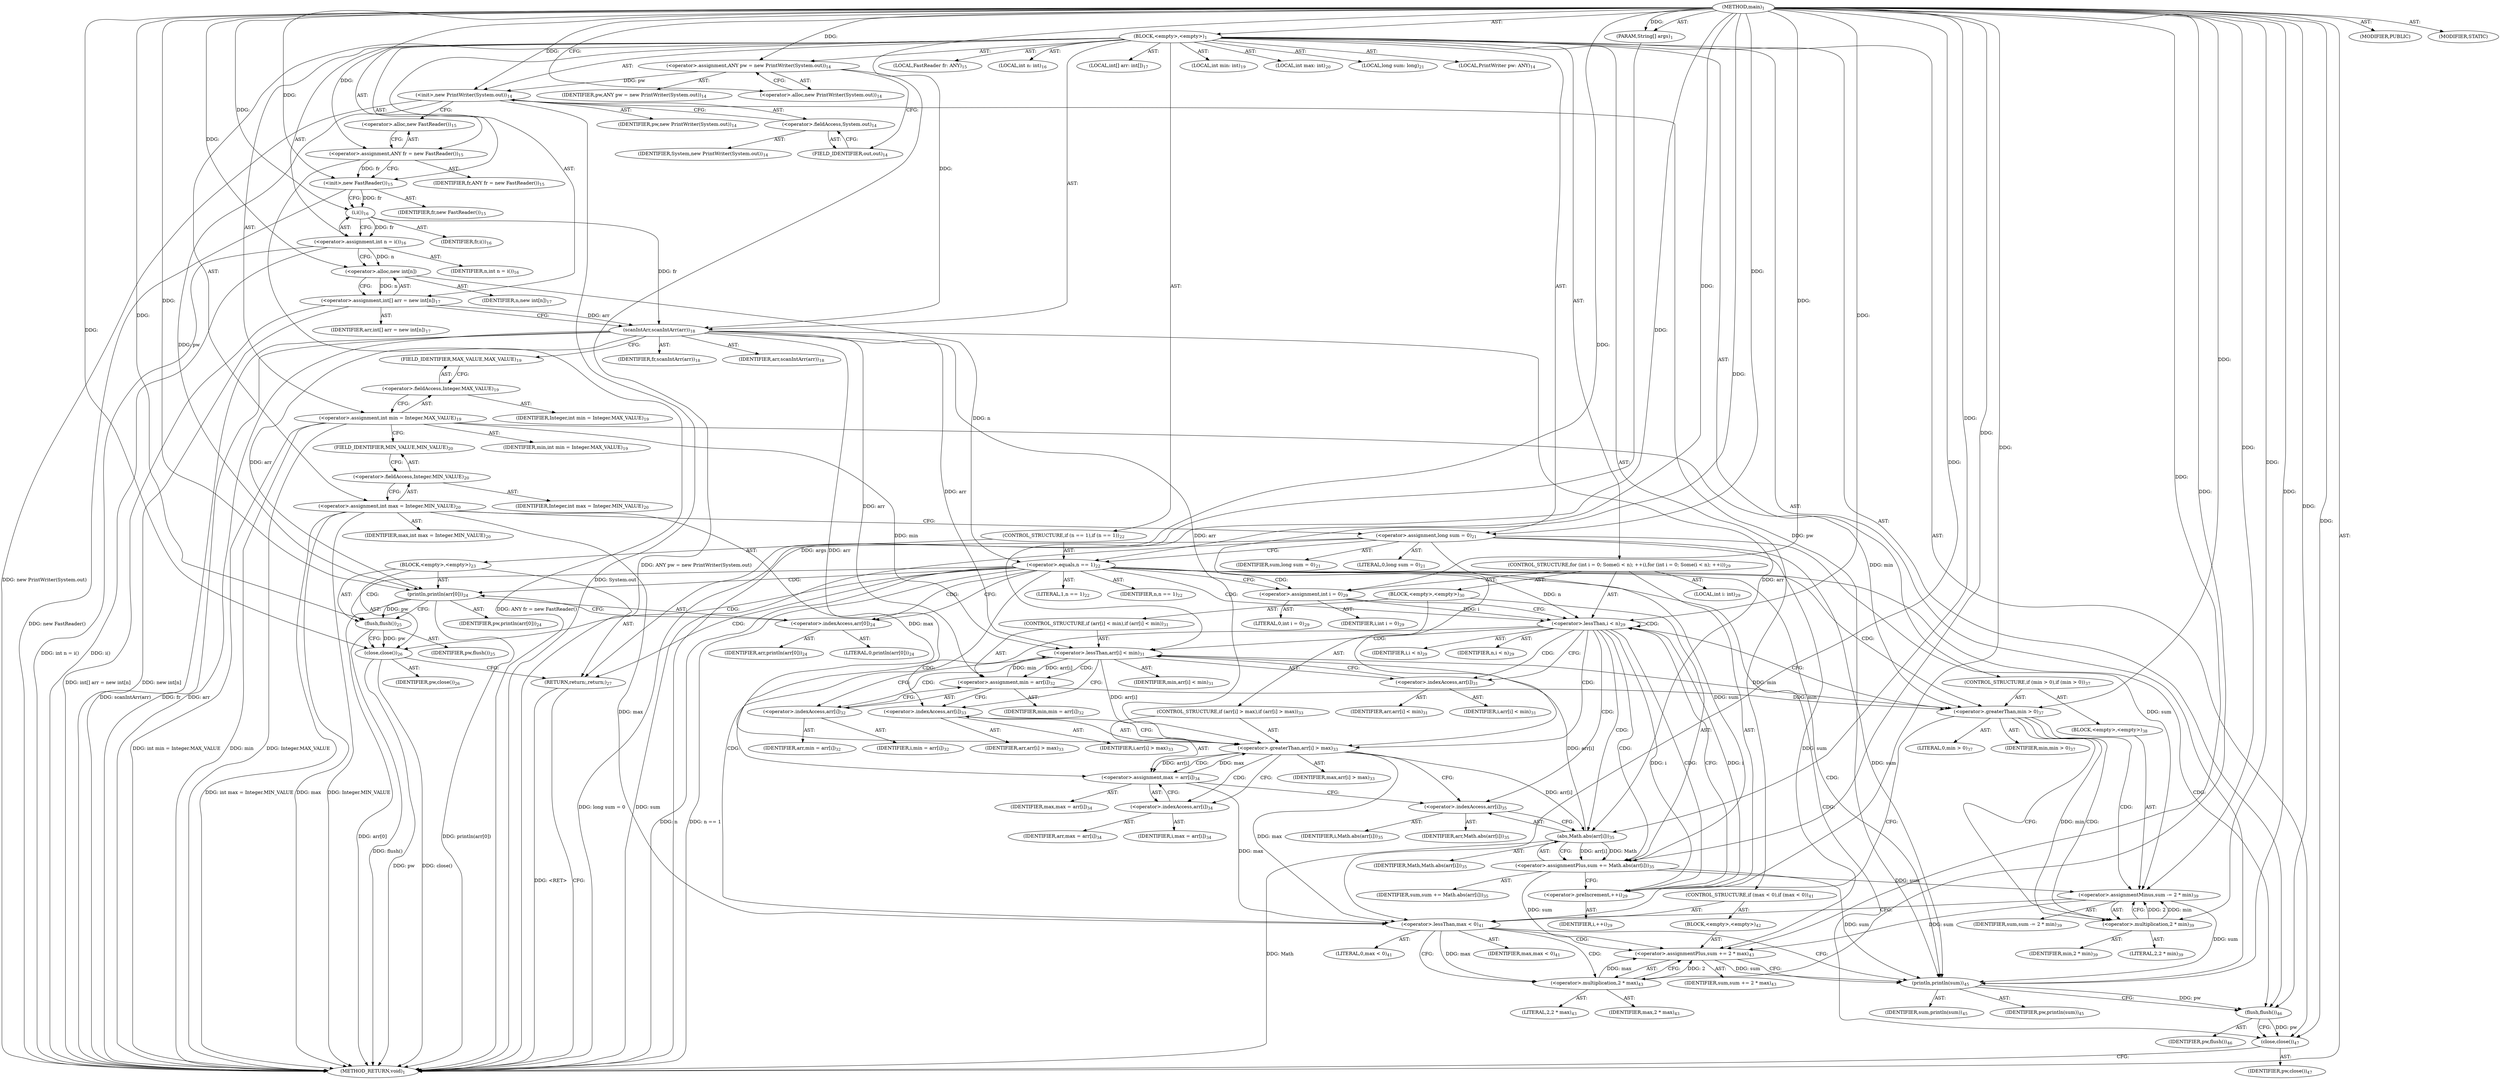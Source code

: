 digraph "main" {  
"21" [label = <(METHOD,main)<SUB>1</SUB>> ]
"22" [label = <(PARAM,String[] args)<SUB>1</SUB>> ]
"23" [label = <(BLOCK,&lt;empty&gt;,&lt;empty&gt;)<SUB>1</SUB>> ]
"4" [label = <(LOCAL,PrintWriter pw: ANY)<SUB>14</SUB>> ]
"24" [label = <(&lt;operator&gt;.assignment,ANY pw = new PrintWriter(System.out))<SUB>14</SUB>> ]
"25" [label = <(IDENTIFIER,pw,ANY pw = new PrintWriter(System.out))<SUB>14</SUB>> ]
"26" [label = <(&lt;operator&gt;.alloc,new PrintWriter(System.out))<SUB>14</SUB>> ]
"27" [label = <(&lt;init&gt;,new PrintWriter(System.out))<SUB>14</SUB>> ]
"3" [label = <(IDENTIFIER,pw,new PrintWriter(System.out))<SUB>14</SUB>> ]
"28" [label = <(&lt;operator&gt;.fieldAccess,System.out)<SUB>14</SUB>> ]
"29" [label = <(IDENTIFIER,System,new PrintWriter(System.out))<SUB>14</SUB>> ]
"30" [label = <(FIELD_IDENTIFIER,out,out)<SUB>14</SUB>> ]
"6" [label = <(LOCAL,FastReader fr: ANY)<SUB>15</SUB>> ]
"31" [label = <(&lt;operator&gt;.assignment,ANY fr = new FastReader())<SUB>15</SUB>> ]
"32" [label = <(IDENTIFIER,fr,ANY fr = new FastReader())<SUB>15</SUB>> ]
"33" [label = <(&lt;operator&gt;.alloc,new FastReader())<SUB>15</SUB>> ]
"34" [label = <(&lt;init&gt;,new FastReader())<SUB>15</SUB>> ]
"5" [label = <(IDENTIFIER,fr,new FastReader())<SUB>15</SUB>> ]
"35" [label = <(LOCAL,int n: int)<SUB>16</SUB>> ]
"36" [label = <(&lt;operator&gt;.assignment,int n = i())<SUB>16</SUB>> ]
"37" [label = <(IDENTIFIER,n,int n = i())<SUB>16</SUB>> ]
"38" [label = <(i,i())<SUB>16</SUB>> ]
"39" [label = <(IDENTIFIER,fr,i())<SUB>16</SUB>> ]
"40" [label = <(LOCAL,int[] arr: int[])<SUB>17</SUB>> ]
"41" [label = <(&lt;operator&gt;.assignment,int[] arr = new int[n])<SUB>17</SUB>> ]
"42" [label = <(IDENTIFIER,arr,int[] arr = new int[n])<SUB>17</SUB>> ]
"43" [label = <(&lt;operator&gt;.alloc,new int[n])> ]
"44" [label = <(IDENTIFIER,n,new int[n])<SUB>17</SUB>> ]
"45" [label = <(scanIntArr,scanIntArr(arr))<SUB>18</SUB>> ]
"46" [label = <(IDENTIFIER,fr,scanIntArr(arr))<SUB>18</SUB>> ]
"47" [label = <(IDENTIFIER,arr,scanIntArr(arr))<SUB>18</SUB>> ]
"48" [label = <(LOCAL,int min: int)<SUB>19</SUB>> ]
"49" [label = <(&lt;operator&gt;.assignment,int min = Integer.MAX_VALUE)<SUB>19</SUB>> ]
"50" [label = <(IDENTIFIER,min,int min = Integer.MAX_VALUE)<SUB>19</SUB>> ]
"51" [label = <(&lt;operator&gt;.fieldAccess,Integer.MAX_VALUE)<SUB>19</SUB>> ]
"52" [label = <(IDENTIFIER,Integer,int min = Integer.MAX_VALUE)<SUB>19</SUB>> ]
"53" [label = <(FIELD_IDENTIFIER,MAX_VALUE,MAX_VALUE)<SUB>19</SUB>> ]
"54" [label = <(LOCAL,int max: int)<SUB>20</SUB>> ]
"55" [label = <(&lt;operator&gt;.assignment,int max = Integer.MIN_VALUE)<SUB>20</SUB>> ]
"56" [label = <(IDENTIFIER,max,int max = Integer.MIN_VALUE)<SUB>20</SUB>> ]
"57" [label = <(&lt;operator&gt;.fieldAccess,Integer.MIN_VALUE)<SUB>20</SUB>> ]
"58" [label = <(IDENTIFIER,Integer,int max = Integer.MIN_VALUE)<SUB>20</SUB>> ]
"59" [label = <(FIELD_IDENTIFIER,MIN_VALUE,MIN_VALUE)<SUB>20</SUB>> ]
"60" [label = <(LOCAL,long sum: long)<SUB>21</SUB>> ]
"61" [label = <(&lt;operator&gt;.assignment,long sum = 0)<SUB>21</SUB>> ]
"62" [label = <(IDENTIFIER,sum,long sum = 0)<SUB>21</SUB>> ]
"63" [label = <(LITERAL,0,long sum = 0)<SUB>21</SUB>> ]
"64" [label = <(CONTROL_STRUCTURE,if (n == 1),if (n == 1))<SUB>22</SUB>> ]
"65" [label = <(&lt;operator&gt;.equals,n == 1)<SUB>22</SUB>> ]
"66" [label = <(IDENTIFIER,n,n == 1)<SUB>22</SUB>> ]
"67" [label = <(LITERAL,1,n == 1)<SUB>22</SUB>> ]
"68" [label = <(BLOCK,&lt;empty&gt;,&lt;empty&gt;)<SUB>23</SUB>> ]
"69" [label = <(println,println(arr[0]))<SUB>24</SUB>> ]
"70" [label = <(IDENTIFIER,pw,println(arr[0]))<SUB>24</SUB>> ]
"71" [label = <(&lt;operator&gt;.indexAccess,arr[0])<SUB>24</SUB>> ]
"72" [label = <(IDENTIFIER,arr,println(arr[0]))<SUB>24</SUB>> ]
"73" [label = <(LITERAL,0,println(arr[0]))<SUB>24</SUB>> ]
"74" [label = <(flush,flush())<SUB>25</SUB>> ]
"75" [label = <(IDENTIFIER,pw,flush())<SUB>25</SUB>> ]
"76" [label = <(close,close())<SUB>26</SUB>> ]
"77" [label = <(IDENTIFIER,pw,close())<SUB>26</SUB>> ]
"78" [label = <(RETURN,return;,return;)<SUB>27</SUB>> ]
"79" [label = <(CONTROL_STRUCTURE,for (int i = 0; Some(i &lt; n); ++i),for (int i = 0; Some(i &lt; n); ++i))<SUB>29</SUB>> ]
"80" [label = <(LOCAL,int i: int)<SUB>29</SUB>> ]
"81" [label = <(&lt;operator&gt;.assignment,int i = 0)<SUB>29</SUB>> ]
"82" [label = <(IDENTIFIER,i,int i = 0)<SUB>29</SUB>> ]
"83" [label = <(LITERAL,0,int i = 0)<SUB>29</SUB>> ]
"84" [label = <(&lt;operator&gt;.lessThan,i &lt; n)<SUB>29</SUB>> ]
"85" [label = <(IDENTIFIER,i,i &lt; n)<SUB>29</SUB>> ]
"86" [label = <(IDENTIFIER,n,i &lt; n)<SUB>29</SUB>> ]
"87" [label = <(&lt;operator&gt;.preIncrement,++i)<SUB>29</SUB>> ]
"88" [label = <(IDENTIFIER,i,++i)<SUB>29</SUB>> ]
"89" [label = <(BLOCK,&lt;empty&gt;,&lt;empty&gt;)<SUB>30</SUB>> ]
"90" [label = <(CONTROL_STRUCTURE,if (arr[i] &lt; min),if (arr[i] &lt; min))<SUB>31</SUB>> ]
"91" [label = <(&lt;operator&gt;.lessThan,arr[i] &lt; min)<SUB>31</SUB>> ]
"92" [label = <(&lt;operator&gt;.indexAccess,arr[i])<SUB>31</SUB>> ]
"93" [label = <(IDENTIFIER,arr,arr[i] &lt; min)<SUB>31</SUB>> ]
"94" [label = <(IDENTIFIER,i,arr[i] &lt; min)<SUB>31</SUB>> ]
"95" [label = <(IDENTIFIER,min,arr[i] &lt; min)<SUB>31</SUB>> ]
"96" [label = <(&lt;operator&gt;.assignment,min = arr[i])<SUB>32</SUB>> ]
"97" [label = <(IDENTIFIER,min,min = arr[i])<SUB>32</SUB>> ]
"98" [label = <(&lt;operator&gt;.indexAccess,arr[i])<SUB>32</SUB>> ]
"99" [label = <(IDENTIFIER,arr,min = arr[i])<SUB>32</SUB>> ]
"100" [label = <(IDENTIFIER,i,min = arr[i])<SUB>32</SUB>> ]
"101" [label = <(CONTROL_STRUCTURE,if (arr[i] &gt; max),if (arr[i] &gt; max))<SUB>33</SUB>> ]
"102" [label = <(&lt;operator&gt;.greaterThan,arr[i] &gt; max)<SUB>33</SUB>> ]
"103" [label = <(&lt;operator&gt;.indexAccess,arr[i])<SUB>33</SUB>> ]
"104" [label = <(IDENTIFIER,arr,arr[i] &gt; max)<SUB>33</SUB>> ]
"105" [label = <(IDENTIFIER,i,arr[i] &gt; max)<SUB>33</SUB>> ]
"106" [label = <(IDENTIFIER,max,arr[i] &gt; max)<SUB>33</SUB>> ]
"107" [label = <(&lt;operator&gt;.assignment,max = arr[i])<SUB>34</SUB>> ]
"108" [label = <(IDENTIFIER,max,max = arr[i])<SUB>34</SUB>> ]
"109" [label = <(&lt;operator&gt;.indexAccess,arr[i])<SUB>34</SUB>> ]
"110" [label = <(IDENTIFIER,arr,max = arr[i])<SUB>34</SUB>> ]
"111" [label = <(IDENTIFIER,i,max = arr[i])<SUB>34</SUB>> ]
"112" [label = <(&lt;operator&gt;.assignmentPlus,sum += Math.abs(arr[i]))<SUB>35</SUB>> ]
"113" [label = <(IDENTIFIER,sum,sum += Math.abs(arr[i]))<SUB>35</SUB>> ]
"114" [label = <(abs,Math.abs(arr[i]))<SUB>35</SUB>> ]
"115" [label = <(IDENTIFIER,Math,Math.abs(arr[i]))<SUB>35</SUB>> ]
"116" [label = <(&lt;operator&gt;.indexAccess,arr[i])<SUB>35</SUB>> ]
"117" [label = <(IDENTIFIER,arr,Math.abs(arr[i]))<SUB>35</SUB>> ]
"118" [label = <(IDENTIFIER,i,Math.abs(arr[i]))<SUB>35</SUB>> ]
"119" [label = <(CONTROL_STRUCTURE,if (min &gt; 0),if (min &gt; 0))<SUB>37</SUB>> ]
"120" [label = <(&lt;operator&gt;.greaterThan,min &gt; 0)<SUB>37</SUB>> ]
"121" [label = <(IDENTIFIER,min,min &gt; 0)<SUB>37</SUB>> ]
"122" [label = <(LITERAL,0,min &gt; 0)<SUB>37</SUB>> ]
"123" [label = <(BLOCK,&lt;empty&gt;,&lt;empty&gt;)<SUB>38</SUB>> ]
"124" [label = <(&lt;operator&gt;.assignmentMinus,sum -= 2 * min)<SUB>39</SUB>> ]
"125" [label = <(IDENTIFIER,sum,sum -= 2 * min)<SUB>39</SUB>> ]
"126" [label = <(&lt;operator&gt;.multiplication,2 * min)<SUB>39</SUB>> ]
"127" [label = <(LITERAL,2,2 * min)<SUB>39</SUB>> ]
"128" [label = <(IDENTIFIER,min,2 * min)<SUB>39</SUB>> ]
"129" [label = <(CONTROL_STRUCTURE,if (max &lt; 0),if (max &lt; 0))<SUB>41</SUB>> ]
"130" [label = <(&lt;operator&gt;.lessThan,max &lt; 0)<SUB>41</SUB>> ]
"131" [label = <(IDENTIFIER,max,max &lt; 0)<SUB>41</SUB>> ]
"132" [label = <(LITERAL,0,max &lt; 0)<SUB>41</SUB>> ]
"133" [label = <(BLOCK,&lt;empty&gt;,&lt;empty&gt;)<SUB>42</SUB>> ]
"134" [label = <(&lt;operator&gt;.assignmentPlus,sum += 2 * max)<SUB>43</SUB>> ]
"135" [label = <(IDENTIFIER,sum,sum += 2 * max)<SUB>43</SUB>> ]
"136" [label = <(&lt;operator&gt;.multiplication,2 * max)<SUB>43</SUB>> ]
"137" [label = <(LITERAL,2,2 * max)<SUB>43</SUB>> ]
"138" [label = <(IDENTIFIER,max,2 * max)<SUB>43</SUB>> ]
"139" [label = <(println,println(sum))<SUB>45</SUB>> ]
"140" [label = <(IDENTIFIER,pw,println(sum))<SUB>45</SUB>> ]
"141" [label = <(IDENTIFIER,sum,println(sum))<SUB>45</SUB>> ]
"142" [label = <(flush,flush())<SUB>46</SUB>> ]
"143" [label = <(IDENTIFIER,pw,flush())<SUB>46</SUB>> ]
"144" [label = <(close,close())<SUB>47</SUB>> ]
"145" [label = <(IDENTIFIER,pw,close())<SUB>47</SUB>> ]
"146" [label = <(MODIFIER,PUBLIC)> ]
"147" [label = <(MODIFIER,STATIC)> ]
"148" [label = <(METHOD_RETURN,void)<SUB>1</SUB>> ]
  "21" -> "22"  [ label = "AST: "] 
  "21" -> "23"  [ label = "AST: "] 
  "21" -> "146"  [ label = "AST: "] 
  "21" -> "147"  [ label = "AST: "] 
  "21" -> "148"  [ label = "AST: "] 
  "23" -> "4"  [ label = "AST: "] 
  "23" -> "24"  [ label = "AST: "] 
  "23" -> "27"  [ label = "AST: "] 
  "23" -> "6"  [ label = "AST: "] 
  "23" -> "31"  [ label = "AST: "] 
  "23" -> "34"  [ label = "AST: "] 
  "23" -> "35"  [ label = "AST: "] 
  "23" -> "36"  [ label = "AST: "] 
  "23" -> "40"  [ label = "AST: "] 
  "23" -> "41"  [ label = "AST: "] 
  "23" -> "45"  [ label = "AST: "] 
  "23" -> "48"  [ label = "AST: "] 
  "23" -> "49"  [ label = "AST: "] 
  "23" -> "54"  [ label = "AST: "] 
  "23" -> "55"  [ label = "AST: "] 
  "23" -> "60"  [ label = "AST: "] 
  "23" -> "61"  [ label = "AST: "] 
  "23" -> "64"  [ label = "AST: "] 
  "23" -> "79"  [ label = "AST: "] 
  "23" -> "119"  [ label = "AST: "] 
  "23" -> "129"  [ label = "AST: "] 
  "23" -> "139"  [ label = "AST: "] 
  "23" -> "142"  [ label = "AST: "] 
  "23" -> "144"  [ label = "AST: "] 
  "24" -> "25"  [ label = "AST: "] 
  "24" -> "26"  [ label = "AST: "] 
  "27" -> "3"  [ label = "AST: "] 
  "27" -> "28"  [ label = "AST: "] 
  "28" -> "29"  [ label = "AST: "] 
  "28" -> "30"  [ label = "AST: "] 
  "31" -> "32"  [ label = "AST: "] 
  "31" -> "33"  [ label = "AST: "] 
  "34" -> "5"  [ label = "AST: "] 
  "36" -> "37"  [ label = "AST: "] 
  "36" -> "38"  [ label = "AST: "] 
  "38" -> "39"  [ label = "AST: "] 
  "41" -> "42"  [ label = "AST: "] 
  "41" -> "43"  [ label = "AST: "] 
  "43" -> "44"  [ label = "AST: "] 
  "45" -> "46"  [ label = "AST: "] 
  "45" -> "47"  [ label = "AST: "] 
  "49" -> "50"  [ label = "AST: "] 
  "49" -> "51"  [ label = "AST: "] 
  "51" -> "52"  [ label = "AST: "] 
  "51" -> "53"  [ label = "AST: "] 
  "55" -> "56"  [ label = "AST: "] 
  "55" -> "57"  [ label = "AST: "] 
  "57" -> "58"  [ label = "AST: "] 
  "57" -> "59"  [ label = "AST: "] 
  "61" -> "62"  [ label = "AST: "] 
  "61" -> "63"  [ label = "AST: "] 
  "64" -> "65"  [ label = "AST: "] 
  "64" -> "68"  [ label = "AST: "] 
  "65" -> "66"  [ label = "AST: "] 
  "65" -> "67"  [ label = "AST: "] 
  "68" -> "69"  [ label = "AST: "] 
  "68" -> "74"  [ label = "AST: "] 
  "68" -> "76"  [ label = "AST: "] 
  "68" -> "78"  [ label = "AST: "] 
  "69" -> "70"  [ label = "AST: "] 
  "69" -> "71"  [ label = "AST: "] 
  "71" -> "72"  [ label = "AST: "] 
  "71" -> "73"  [ label = "AST: "] 
  "74" -> "75"  [ label = "AST: "] 
  "76" -> "77"  [ label = "AST: "] 
  "79" -> "80"  [ label = "AST: "] 
  "79" -> "81"  [ label = "AST: "] 
  "79" -> "84"  [ label = "AST: "] 
  "79" -> "87"  [ label = "AST: "] 
  "79" -> "89"  [ label = "AST: "] 
  "81" -> "82"  [ label = "AST: "] 
  "81" -> "83"  [ label = "AST: "] 
  "84" -> "85"  [ label = "AST: "] 
  "84" -> "86"  [ label = "AST: "] 
  "87" -> "88"  [ label = "AST: "] 
  "89" -> "90"  [ label = "AST: "] 
  "89" -> "101"  [ label = "AST: "] 
  "89" -> "112"  [ label = "AST: "] 
  "90" -> "91"  [ label = "AST: "] 
  "90" -> "96"  [ label = "AST: "] 
  "91" -> "92"  [ label = "AST: "] 
  "91" -> "95"  [ label = "AST: "] 
  "92" -> "93"  [ label = "AST: "] 
  "92" -> "94"  [ label = "AST: "] 
  "96" -> "97"  [ label = "AST: "] 
  "96" -> "98"  [ label = "AST: "] 
  "98" -> "99"  [ label = "AST: "] 
  "98" -> "100"  [ label = "AST: "] 
  "101" -> "102"  [ label = "AST: "] 
  "101" -> "107"  [ label = "AST: "] 
  "102" -> "103"  [ label = "AST: "] 
  "102" -> "106"  [ label = "AST: "] 
  "103" -> "104"  [ label = "AST: "] 
  "103" -> "105"  [ label = "AST: "] 
  "107" -> "108"  [ label = "AST: "] 
  "107" -> "109"  [ label = "AST: "] 
  "109" -> "110"  [ label = "AST: "] 
  "109" -> "111"  [ label = "AST: "] 
  "112" -> "113"  [ label = "AST: "] 
  "112" -> "114"  [ label = "AST: "] 
  "114" -> "115"  [ label = "AST: "] 
  "114" -> "116"  [ label = "AST: "] 
  "116" -> "117"  [ label = "AST: "] 
  "116" -> "118"  [ label = "AST: "] 
  "119" -> "120"  [ label = "AST: "] 
  "119" -> "123"  [ label = "AST: "] 
  "120" -> "121"  [ label = "AST: "] 
  "120" -> "122"  [ label = "AST: "] 
  "123" -> "124"  [ label = "AST: "] 
  "124" -> "125"  [ label = "AST: "] 
  "124" -> "126"  [ label = "AST: "] 
  "126" -> "127"  [ label = "AST: "] 
  "126" -> "128"  [ label = "AST: "] 
  "129" -> "130"  [ label = "AST: "] 
  "129" -> "133"  [ label = "AST: "] 
  "130" -> "131"  [ label = "AST: "] 
  "130" -> "132"  [ label = "AST: "] 
  "133" -> "134"  [ label = "AST: "] 
  "134" -> "135"  [ label = "AST: "] 
  "134" -> "136"  [ label = "AST: "] 
  "136" -> "137"  [ label = "AST: "] 
  "136" -> "138"  [ label = "AST: "] 
  "139" -> "140"  [ label = "AST: "] 
  "139" -> "141"  [ label = "AST: "] 
  "142" -> "143"  [ label = "AST: "] 
  "144" -> "145"  [ label = "AST: "] 
  "24" -> "30"  [ label = "CFG: "] 
  "27" -> "33"  [ label = "CFG: "] 
  "31" -> "34"  [ label = "CFG: "] 
  "34" -> "38"  [ label = "CFG: "] 
  "36" -> "43"  [ label = "CFG: "] 
  "41" -> "45"  [ label = "CFG: "] 
  "45" -> "53"  [ label = "CFG: "] 
  "49" -> "59"  [ label = "CFG: "] 
  "55" -> "61"  [ label = "CFG: "] 
  "61" -> "65"  [ label = "CFG: "] 
  "139" -> "142"  [ label = "CFG: "] 
  "142" -> "144"  [ label = "CFG: "] 
  "144" -> "148"  [ label = "CFG: "] 
  "26" -> "24"  [ label = "CFG: "] 
  "28" -> "27"  [ label = "CFG: "] 
  "33" -> "31"  [ label = "CFG: "] 
  "38" -> "36"  [ label = "CFG: "] 
  "43" -> "41"  [ label = "CFG: "] 
  "51" -> "49"  [ label = "CFG: "] 
  "57" -> "55"  [ label = "CFG: "] 
  "65" -> "71"  [ label = "CFG: "] 
  "65" -> "81"  [ label = "CFG: "] 
  "81" -> "84"  [ label = "CFG: "] 
  "84" -> "92"  [ label = "CFG: "] 
  "84" -> "120"  [ label = "CFG: "] 
  "87" -> "84"  [ label = "CFG: "] 
  "120" -> "126"  [ label = "CFG: "] 
  "120" -> "130"  [ label = "CFG: "] 
  "130" -> "136"  [ label = "CFG: "] 
  "130" -> "139"  [ label = "CFG: "] 
  "30" -> "28"  [ label = "CFG: "] 
  "53" -> "51"  [ label = "CFG: "] 
  "59" -> "57"  [ label = "CFG: "] 
  "69" -> "74"  [ label = "CFG: "] 
  "74" -> "76"  [ label = "CFG: "] 
  "76" -> "78"  [ label = "CFG: "] 
  "78" -> "148"  [ label = "CFG: "] 
  "112" -> "87"  [ label = "CFG: "] 
  "124" -> "130"  [ label = "CFG: "] 
  "134" -> "139"  [ label = "CFG: "] 
  "71" -> "69"  [ label = "CFG: "] 
  "91" -> "98"  [ label = "CFG: "] 
  "91" -> "103"  [ label = "CFG: "] 
  "96" -> "103"  [ label = "CFG: "] 
  "102" -> "109"  [ label = "CFG: "] 
  "102" -> "116"  [ label = "CFG: "] 
  "107" -> "116"  [ label = "CFG: "] 
  "114" -> "112"  [ label = "CFG: "] 
  "126" -> "124"  [ label = "CFG: "] 
  "136" -> "134"  [ label = "CFG: "] 
  "92" -> "91"  [ label = "CFG: "] 
  "98" -> "96"  [ label = "CFG: "] 
  "103" -> "102"  [ label = "CFG: "] 
  "109" -> "107"  [ label = "CFG: "] 
  "116" -> "114"  [ label = "CFG: "] 
  "21" -> "26"  [ label = "CFG: "] 
  "78" -> "148"  [ label = "DDG: &lt;RET&gt;"] 
  "22" -> "148"  [ label = "DDG: args"] 
  "24" -> "148"  [ label = "DDG: ANY pw = new PrintWriter(System.out)"] 
  "27" -> "148"  [ label = "DDG: System.out"] 
  "27" -> "148"  [ label = "DDG: new PrintWriter(System.out)"] 
  "31" -> "148"  [ label = "DDG: ANY fr = new FastReader()"] 
  "34" -> "148"  [ label = "DDG: new FastReader()"] 
  "36" -> "148"  [ label = "DDG: i()"] 
  "36" -> "148"  [ label = "DDG: int n = i()"] 
  "41" -> "148"  [ label = "DDG: new int[n]"] 
  "41" -> "148"  [ label = "DDG: int[] arr = new int[n]"] 
  "45" -> "148"  [ label = "DDG: fr"] 
  "45" -> "148"  [ label = "DDG: arr"] 
  "45" -> "148"  [ label = "DDG: scanIntArr(arr)"] 
  "49" -> "148"  [ label = "DDG: min"] 
  "49" -> "148"  [ label = "DDG: Integer.MAX_VALUE"] 
  "49" -> "148"  [ label = "DDG: int min = Integer.MAX_VALUE"] 
  "55" -> "148"  [ label = "DDG: max"] 
  "55" -> "148"  [ label = "DDG: Integer.MIN_VALUE"] 
  "55" -> "148"  [ label = "DDG: int max = Integer.MIN_VALUE"] 
  "61" -> "148"  [ label = "DDG: sum"] 
  "61" -> "148"  [ label = "DDG: long sum = 0"] 
  "65" -> "148"  [ label = "DDG: n"] 
  "65" -> "148"  [ label = "DDG: n == 1"] 
  "69" -> "148"  [ label = "DDG: arr[0]"] 
  "69" -> "148"  [ label = "DDG: println(arr[0])"] 
  "74" -> "148"  [ label = "DDG: flush()"] 
  "76" -> "148"  [ label = "DDG: pw"] 
  "76" -> "148"  [ label = "DDG: close()"] 
  "114" -> "148"  [ label = "DDG: Math"] 
  "21" -> "22"  [ label = "DDG: "] 
  "21" -> "24"  [ label = "DDG: "] 
  "21" -> "31"  [ label = "DDG: "] 
  "38" -> "36"  [ label = "DDG: fr"] 
  "43" -> "41"  [ label = "DDG: n"] 
  "21" -> "61"  [ label = "DDG: "] 
  "24" -> "27"  [ label = "DDG: pw"] 
  "21" -> "27"  [ label = "DDG: "] 
  "31" -> "34"  [ label = "DDG: fr"] 
  "21" -> "34"  [ label = "DDG: "] 
  "38" -> "45"  [ label = "DDG: fr"] 
  "21" -> "45"  [ label = "DDG: "] 
  "41" -> "45"  [ label = "DDG: arr"] 
  "21" -> "81"  [ label = "DDG: "] 
  "27" -> "139"  [ label = "DDG: pw"] 
  "21" -> "139"  [ label = "DDG: "] 
  "61" -> "139"  [ label = "DDG: sum"] 
  "124" -> "139"  [ label = "DDG: sum"] 
  "134" -> "139"  [ label = "DDG: sum"] 
  "112" -> "139"  [ label = "DDG: sum"] 
  "139" -> "142"  [ label = "DDG: pw"] 
  "21" -> "142"  [ label = "DDG: "] 
  "142" -> "144"  [ label = "DDG: pw"] 
  "21" -> "144"  [ label = "DDG: "] 
  "34" -> "38"  [ label = "DDG: fr"] 
  "21" -> "38"  [ label = "DDG: "] 
  "36" -> "43"  [ label = "DDG: n"] 
  "21" -> "43"  [ label = "DDG: "] 
  "43" -> "65"  [ label = "DDG: n"] 
  "21" -> "65"  [ label = "DDG: "] 
  "21" -> "78"  [ label = "DDG: "] 
  "81" -> "84"  [ label = "DDG: i"] 
  "87" -> "84"  [ label = "DDG: i"] 
  "21" -> "84"  [ label = "DDG: "] 
  "65" -> "84"  [ label = "DDG: n"] 
  "84" -> "87"  [ label = "DDG: i"] 
  "21" -> "87"  [ label = "DDG: "] 
  "114" -> "112"  [ label = "DDG: Math"] 
  "114" -> "112"  [ label = "DDG: arr[i]"] 
  "49" -> "120"  [ label = "DDG: min"] 
  "91" -> "120"  [ label = "DDG: min"] 
  "96" -> "120"  [ label = "DDG: min"] 
  "21" -> "120"  [ label = "DDG: "] 
  "126" -> "124"  [ label = "DDG: 2"] 
  "126" -> "124"  [ label = "DDG: min"] 
  "55" -> "130"  [ label = "DDG: max"] 
  "102" -> "130"  [ label = "DDG: max"] 
  "107" -> "130"  [ label = "DDG: max"] 
  "21" -> "130"  [ label = "DDG: "] 
  "136" -> "134"  [ label = "DDG: 2"] 
  "136" -> "134"  [ label = "DDG: max"] 
  "27" -> "69"  [ label = "DDG: pw"] 
  "21" -> "69"  [ label = "DDG: "] 
  "45" -> "69"  [ label = "DDG: arr"] 
  "69" -> "74"  [ label = "DDG: pw"] 
  "21" -> "74"  [ label = "DDG: "] 
  "74" -> "76"  [ label = "DDG: pw"] 
  "21" -> "76"  [ label = "DDG: "] 
  "45" -> "96"  [ label = "DDG: arr"] 
  "91" -> "96"  [ label = "DDG: arr[i]"] 
  "45" -> "107"  [ label = "DDG: arr"] 
  "102" -> "107"  [ label = "DDG: arr[i]"] 
  "61" -> "112"  [ label = "DDG: sum"] 
  "21" -> "112"  [ label = "DDG: "] 
  "61" -> "124"  [ label = "DDG: sum"] 
  "112" -> "124"  [ label = "DDG: sum"] 
  "21" -> "124"  [ label = "DDG: "] 
  "61" -> "134"  [ label = "DDG: sum"] 
  "124" -> "134"  [ label = "DDG: sum"] 
  "112" -> "134"  [ label = "DDG: sum"] 
  "21" -> "134"  [ label = "DDG: "] 
  "45" -> "91"  [ label = "DDG: arr"] 
  "114" -> "91"  [ label = "DDG: arr[i]"] 
  "49" -> "91"  [ label = "DDG: min"] 
  "96" -> "91"  [ label = "DDG: min"] 
  "21" -> "91"  [ label = "DDG: "] 
  "45" -> "102"  [ label = "DDG: arr"] 
  "91" -> "102"  [ label = "DDG: arr[i]"] 
  "55" -> "102"  [ label = "DDG: max"] 
  "107" -> "102"  [ label = "DDG: max"] 
  "21" -> "102"  [ label = "DDG: "] 
  "21" -> "114"  [ label = "DDG: "] 
  "45" -> "114"  [ label = "DDG: arr"] 
  "102" -> "114"  [ label = "DDG: arr[i]"] 
  "21" -> "126"  [ label = "DDG: "] 
  "120" -> "126"  [ label = "DDG: min"] 
  "21" -> "136"  [ label = "DDG: "] 
  "130" -> "136"  [ label = "DDG: max"] 
  "65" -> "120"  [ label = "CDG: "] 
  "65" -> "81"  [ label = "CDG: "] 
  "65" -> "84"  [ label = "CDG: "] 
  "65" -> "69"  [ label = "CDG: "] 
  "65" -> "142"  [ label = "CDG: "] 
  "65" -> "74"  [ label = "CDG: "] 
  "65" -> "76"  [ label = "CDG: "] 
  "65" -> "144"  [ label = "CDG: "] 
  "65" -> "71"  [ label = "CDG: "] 
  "65" -> "130"  [ label = "CDG: "] 
  "65" -> "139"  [ label = "CDG: "] 
  "65" -> "78"  [ label = "CDG: "] 
  "84" -> "116"  [ label = "CDG: "] 
  "84" -> "84"  [ label = "CDG: "] 
  "84" -> "102"  [ label = "CDG: "] 
  "84" -> "114"  [ label = "CDG: "] 
  "84" -> "103"  [ label = "CDG: "] 
  "84" -> "92"  [ label = "CDG: "] 
  "84" -> "87"  [ label = "CDG: "] 
  "84" -> "91"  [ label = "CDG: "] 
  "84" -> "112"  [ label = "CDG: "] 
  "120" -> "126"  [ label = "CDG: "] 
  "120" -> "124"  [ label = "CDG: "] 
  "130" -> "136"  [ label = "CDG: "] 
  "130" -> "134"  [ label = "CDG: "] 
  "91" -> "96"  [ label = "CDG: "] 
  "91" -> "98"  [ label = "CDG: "] 
  "102" -> "107"  [ label = "CDG: "] 
  "102" -> "109"  [ label = "CDG: "] 
}
